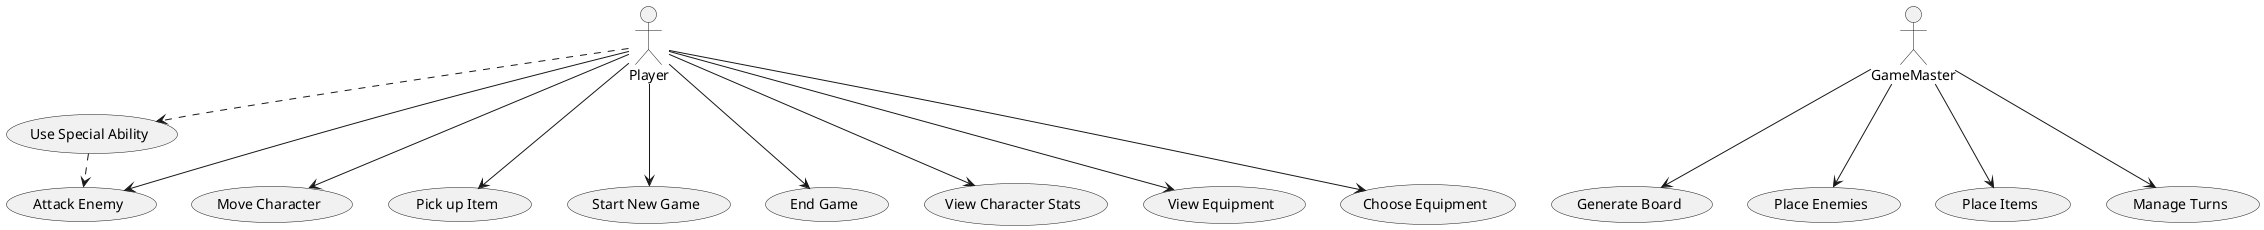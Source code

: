 @startuml
actor Player
actor GameMaster as GM

' Les cas d'utilisation principaux
Player --> (Move Character)
Player --> (Attack Enemy)
Player --> (Pick up Item)
Player --> (Start New Game)
Player --> (End Game)

' Interactions avec le GameMaster
GM --> (Generate Board)
GM --> (Place Enemies)
GM --> (Place Items)
GM --> (Manage Turns)

' Extensions possibles
(Player) .> (Use Special Ability) : <<extend>>
(Use Special Ability) .> (Attack Enemy) : <<extend>>

' Les relations
(Player) --> (View Character Stats)
(Player) --> (View Equipment)
(Player) --> (Choose Equipment)

@enduml
